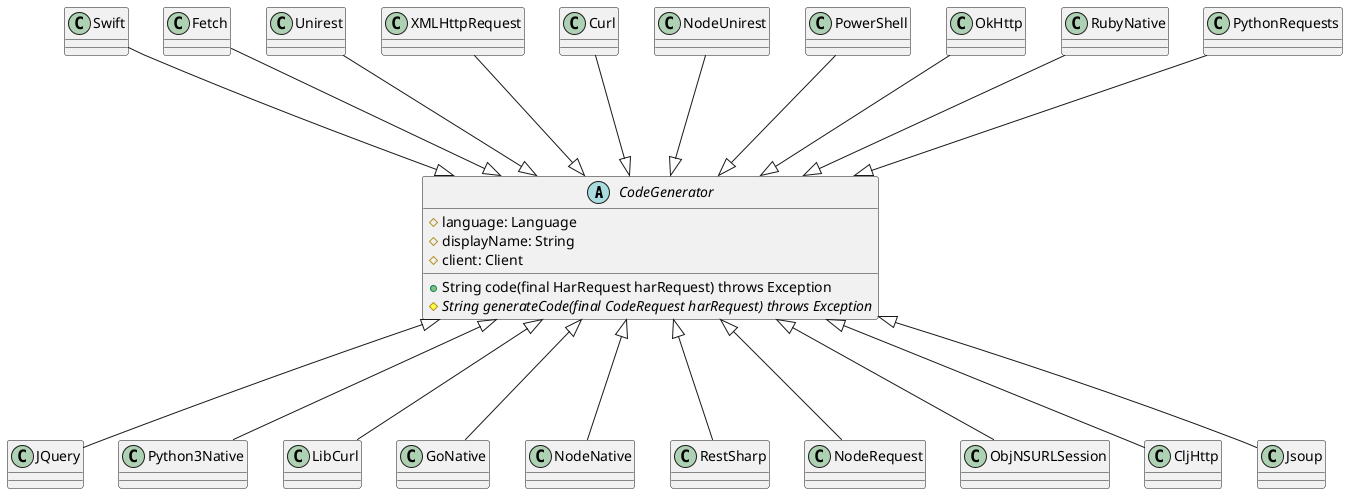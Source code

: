 @startuml

abstract class CodeGenerator{
#language: Language
#displayName: String
#client: Client
+ String code(final HarRequest harRequest) throws Exception
# {abstract} String generateCode(final CodeRequest harRequest) throws Exception
}

Swift ---|> CodeGenerator
Fetch ---|> CodeGenerator
Unirest ---|> CodeGenerator
XMLHttpRequest ---|> CodeGenerator
Curl ---|> CodeGenerator
NodeUnirest ---|> CodeGenerator
PowerShell ---|> CodeGenerator
OkHttp ---|> CodeGenerator
RubyNative ---|> CodeGenerator
PythonRequests ---|> CodeGenerator
CodeGenerator <|--- JQuery
CodeGenerator <|--- Python3Native
CodeGenerator <|--- LibCurl
CodeGenerator <|--- GoNative
CodeGenerator <|--- NodeNative
CodeGenerator <|--- RestSharp
CodeGenerator <|--- NodeRequest
CodeGenerator <|--- ObjNSURLSession
CodeGenerator <|--- CljHttp
CodeGenerator <|--- Jsoup

@enduml